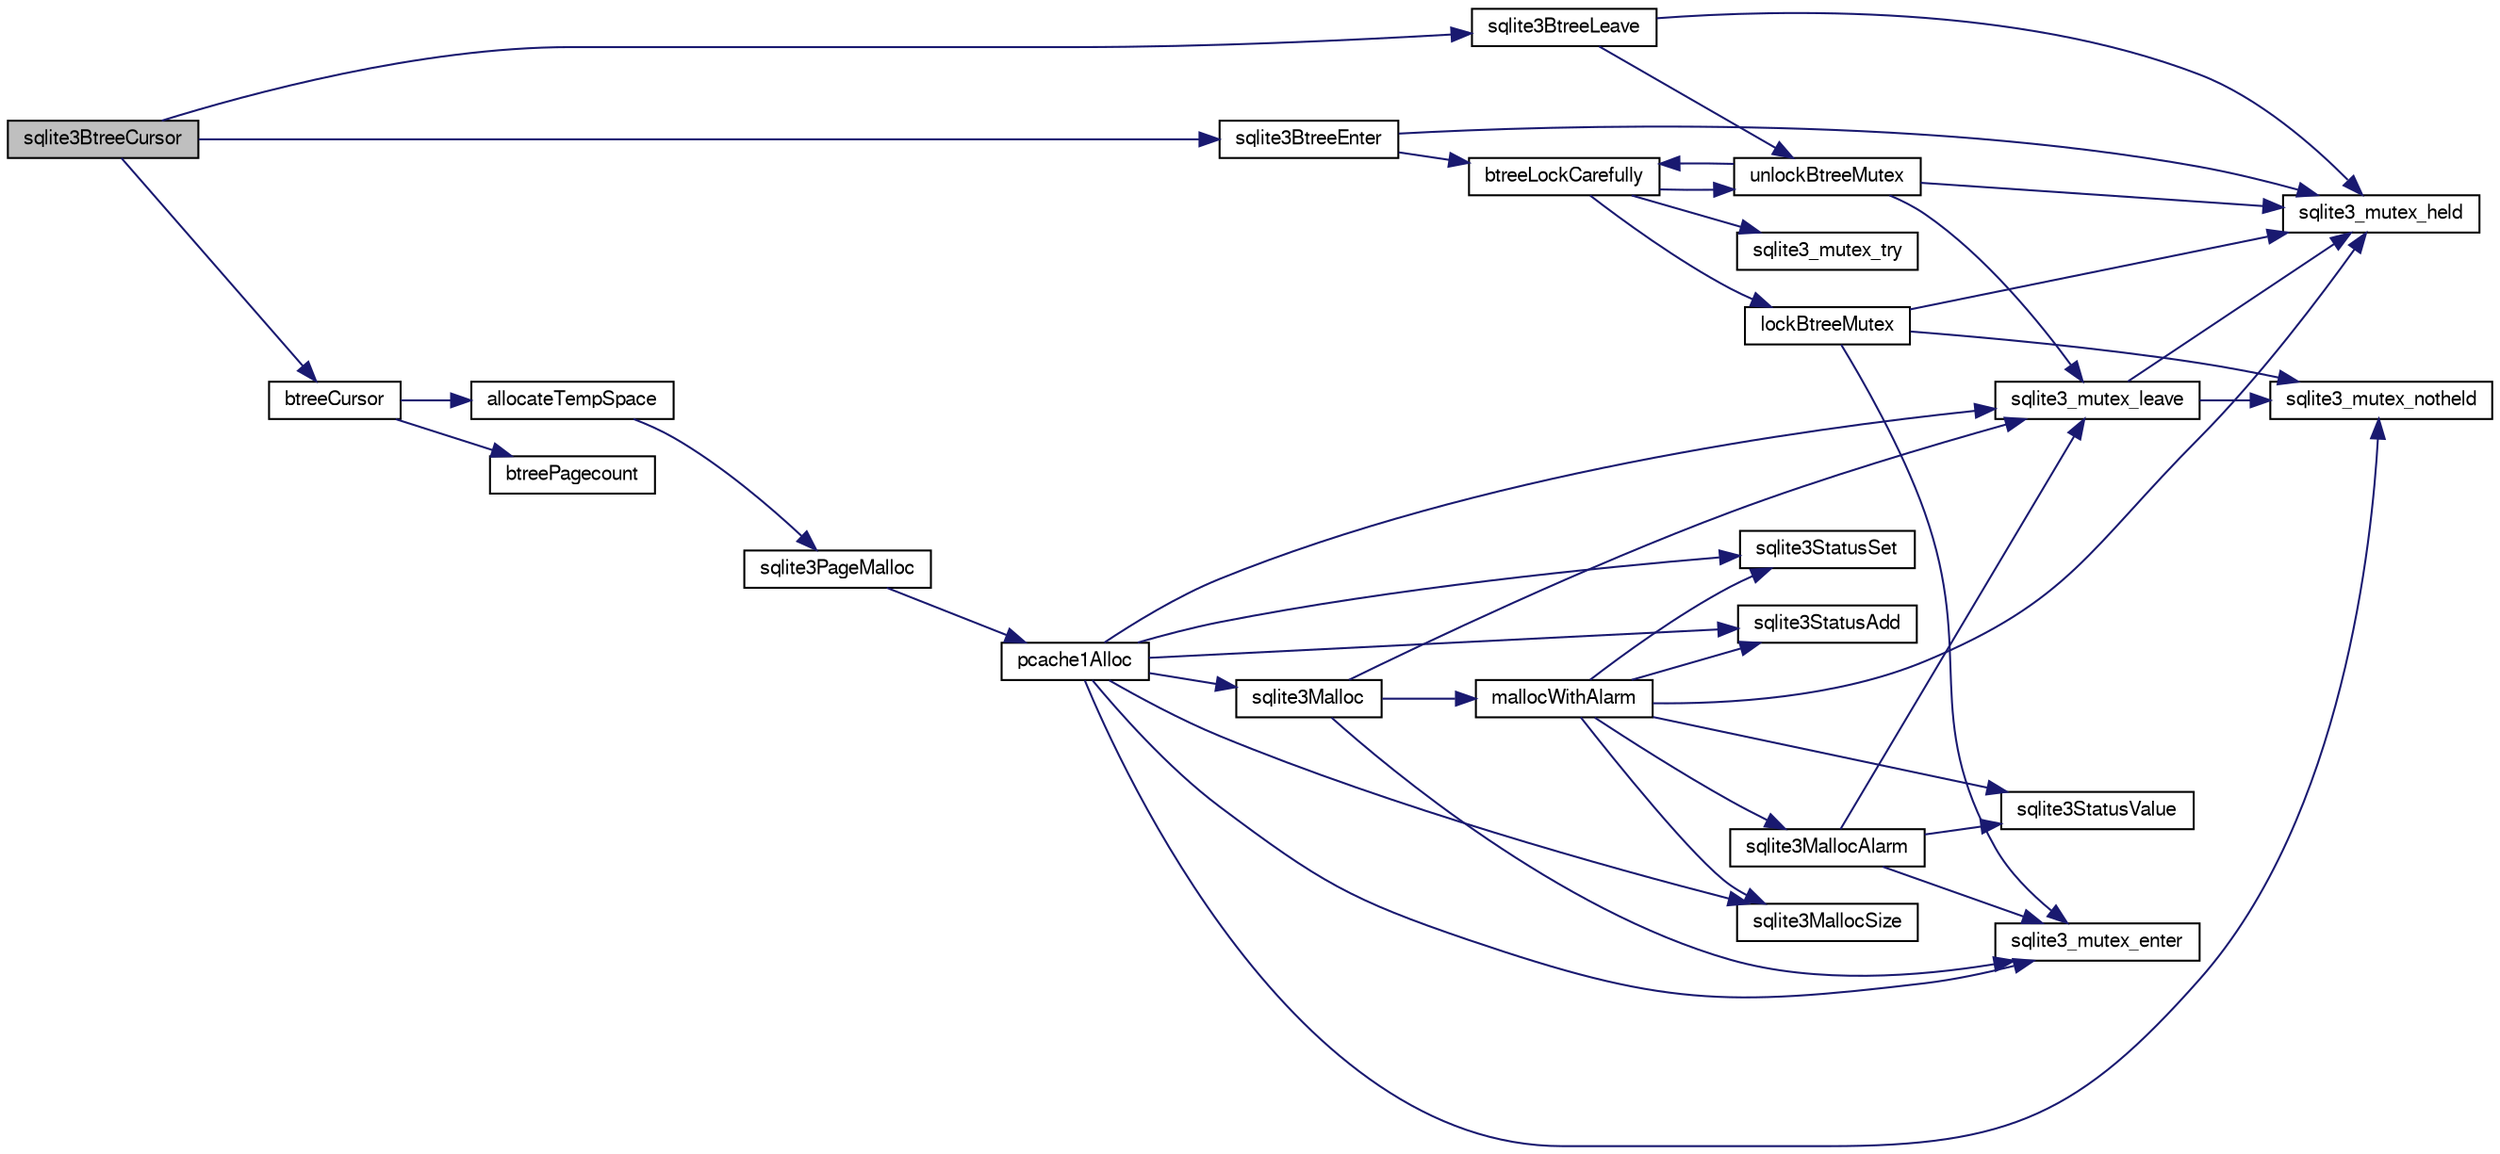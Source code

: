 digraph "sqlite3BtreeCursor"
{
  edge [fontname="FreeSans",fontsize="10",labelfontname="FreeSans",labelfontsize="10"];
  node [fontname="FreeSans",fontsize="10",shape=record];
  rankdir="LR";
  Node444636 [label="sqlite3BtreeCursor",height=0.2,width=0.4,color="black", fillcolor="grey75", style="filled", fontcolor="black"];
  Node444636 -> Node444637 [color="midnightblue",fontsize="10",style="solid",fontname="FreeSans"];
  Node444637 [label="sqlite3BtreeEnter",height=0.2,width=0.4,color="black", fillcolor="white", style="filled",URL="$sqlite3_8c.html#afa05d700ca373993fe6b0525b867feff"];
  Node444637 -> Node444638 [color="midnightblue",fontsize="10",style="solid",fontname="FreeSans"];
  Node444638 [label="sqlite3_mutex_held",height=0.2,width=0.4,color="black", fillcolor="white", style="filled",URL="$sqlite3_8c.html#acf77da68932b6bc163c5e68547ecc3e7"];
  Node444637 -> Node444639 [color="midnightblue",fontsize="10",style="solid",fontname="FreeSans"];
  Node444639 [label="btreeLockCarefully",height=0.2,width=0.4,color="black", fillcolor="white", style="filled",URL="$sqlite3_8c.html#a796746b1c1e4d6926960636bd74c79d7"];
  Node444639 -> Node444640 [color="midnightblue",fontsize="10",style="solid",fontname="FreeSans"];
  Node444640 [label="sqlite3_mutex_try",height=0.2,width=0.4,color="black", fillcolor="white", style="filled",URL="$sqlite3_8c.html#a196f84b09bdfda96ae5ae23189be1ec8"];
  Node444639 -> Node444641 [color="midnightblue",fontsize="10",style="solid",fontname="FreeSans"];
  Node444641 [label="unlockBtreeMutex",height=0.2,width=0.4,color="black", fillcolor="white", style="filled",URL="$sqlite3_8c.html#a29bc7d1c753dfa2af9fb296b7dc19a4a"];
  Node444641 -> Node444638 [color="midnightblue",fontsize="10",style="solid",fontname="FreeSans"];
  Node444641 -> Node444642 [color="midnightblue",fontsize="10",style="solid",fontname="FreeSans"];
  Node444642 [label="sqlite3_mutex_leave",height=0.2,width=0.4,color="black", fillcolor="white", style="filled",URL="$sqlite3_8c.html#a5838d235601dbd3c1fa993555c6bcc93"];
  Node444642 -> Node444638 [color="midnightblue",fontsize="10",style="solid",fontname="FreeSans"];
  Node444642 -> Node444643 [color="midnightblue",fontsize="10",style="solid",fontname="FreeSans"];
  Node444643 [label="sqlite3_mutex_notheld",height=0.2,width=0.4,color="black", fillcolor="white", style="filled",URL="$sqlite3_8c.html#a83967c837c1c000d3b5adcfaa688f5dc"];
  Node444641 -> Node444639 [color="midnightblue",fontsize="10",style="solid",fontname="FreeSans"];
  Node444639 -> Node444644 [color="midnightblue",fontsize="10",style="solid",fontname="FreeSans"];
  Node444644 [label="lockBtreeMutex",height=0.2,width=0.4,color="black", fillcolor="white", style="filled",URL="$sqlite3_8c.html#ab1714bc62ac8a451c7b17bc53053ca53"];
  Node444644 -> Node444643 [color="midnightblue",fontsize="10",style="solid",fontname="FreeSans"];
  Node444644 -> Node444638 [color="midnightblue",fontsize="10",style="solid",fontname="FreeSans"];
  Node444644 -> Node444645 [color="midnightblue",fontsize="10",style="solid",fontname="FreeSans"];
  Node444645 [label="sqlite3_mutex_enter",height=0.2,width=0.4,color="black", fillcolor="white", style="filled",URL="$sqlite3_8c.html#a1c12cde690bd89f104de5cbad12a6bf5"];
  Node444636 -> Node444646 [color="midnightblue",fontsize="10",style="solid",fontname="FreeSans"];
  Node444646 [label="btreeCursor",height=0.2,width=0.4,color="black", fillcolor="white", style="filled",URL="$sqlite3_8c.html#a9830bfee9b343086d4443618b13ad4fd"];
  Node444646 -> Node444647 [color="midnightblue",fontsize="10",style="solid",fontname="FreeSans"];
  Node444647 [label="allocateTempSpace",height=0.2,width=0.4,color="black", fillcolor="white", style="filled",URL="$sqlite3_8c.html#a392335de1138023e2acc7d684caa9e66"];
  Node444647 -> Node444648 [color="midnightblue",fontsize="10",style="solid",fontname="FreeSans"];
  Node444648 [label="sqlite3PageMalloc",height=0.2,width=0.4,color="black", fillcolor="white", style="filled",URL="$sqlite3_8c.html#af05f296695d164316d4666a76d07f1f0"];
  Node444648 -> Node444649 [color="midnightblue",fontsize="10",style="solid",fontname="FreeSans"];
  Node444649 [label="pcache1Alloc",height=0.2,width=0.4,color="black", fillcolor="white", style="filled",URL="$sqlite3_8c.html#ad80f2390e3fdf5c2feab3ea212d4e9a8"];
  Node444649 -> Node444643 [color="midnightblue",fontsize="10",style="solid",fontname="FreeSans"];
  Node444649 -> Node444650 [color="midnightblue",fontsize="10",style="solid",fontname="FreeSans"];
  Node444650 [label="sqlite3StatusSet",height=0.2,width=0.4,color="black", fillcolor="white", style="filled",URL="$sqlite3_8c.html#afec7586c01fcb5ea17dc9d7725a589d9"];
  Node444649 -> Node444645 [color="midnightblue",fontsize="10",style="solid",fontname="FreeSans"];
  Node444649 -> Node444651 [color="midnightblue",fontsize="10",style="solid",fontname="FreeSans"];
  Node444651 [label="sqlite3StatusAdd",height=0.2,width=0.4,color="black", fillcolor="white", style="filled",URL="$sqlite3_8c.html#afa029f93586aeab4cc85360905dae9cd"];
  Node444649 -> Node444642 [color="midnightblue",fontsize="10",style="solid",fontname="FreeSans"];
  Node444649 -> Node444652 [color="midnightblue",fontsize="10",style="solid",fontname="FreeSans"];
  Node444652 [label="sqlite3Malloc",height=0.2,width=0.4,color="black", fillcolor="white", style="filled",URL="$sqlite3_8c.html#a361a2eaa846b1885f123abe46f5d8b2b"];
  Node444652 -> Node444645 [color="midnightblue",fontsize="10",style="solid",fontname="FreeSans"];
  Node444652 -> Node444653 [color="midnightblue",fontsize="10",style="solid",fontname="FreeSans"];
  Node444653 [label="mallocWithAlarm",height=0.2,width=0.4,color="black", fillcolor="white", style="filled",URL="$sqlite3_8c.html#ab070d5cf8e48ec8a6a43cf025d48598b"];
  Node444653 -> Node444638 [color="midnightblue",fontsize="10",style="solid",fontname="FreeSans"];
  Node444653 -> Node444650 [color="midnightblue",fontsize="10",style="solid",fontname="FreeSans"];
  Node444653 -> Node444654 [color="midnightblue",fontsize="10",style="solid",fontname="FreeSans"];
  Node444654 [label="sqlite3StatusValue",height=0.2,width=0.4,color="black", fillcolor="white", style="filled",URL="$sqlite3_8c.html#a30b8ac296c6e200c1fa57708d52c6ef6"];
  Node444653 -> Node444655 [color="midnightblue",fontsize="10",style="solid",fontname="FreeSans"];
  Node444655 [label="sqlite3MallocAlarm",height=0.2,width=0.4,color="black", fillcolor="white", style="filled",URL="$sqlite3_8c.html#ada66988e8471d1198f3219c062377508"];
  Node444655 -> Node444654 [color="midnightblue",fontsize="10",style="solid",fontname="FreeSans"];
  Node444655 -> Node444642 [color="midnightblue",fontsize="10",style="solid",fontname="FreeSans"];
  Node444655 -> Node444645 [color="midnightblue",fontsize="10",style="solid",fontname="FreeSans"];
  Node444653 -> Node444656 [color="midnightblue",fontsize="10",style="solid",fontname="FreeSans"];
  Node444656 [label="sqlite3MallocSize",height=0.2,width=0.4,color="black", fillcolor="white", style="filled",URL="$sqlite3_8c.html#acf5d2a5f35270bafb050bd2def576955"];
  Node444653 -> Node444651 [color="midnightblue",fontsize="10",style="solid",fontname="FreeSans"];
  Node444652 -> Node444642 [color="midnightblue",fontsize="10",style="solid",fontname="FreeSans"];
  Node444649 -> Node444656 [color="midnightblue",fontsize="10",style="solid",fontname="FreeSans"];
  Node444646 -> Node444657 [color="midnightblue",fontsize="10",style="solid",fontname="FreeSans"];
  Node444657 [label="btreePagecount",height=0.2,width=0.4,color="black", fillcolor="white", style="filled",URL="$sqlite3_8c.html#a9cc4ac11752c088db89d551ec1495a15"];
  Node444636 -> Node444658 [color="midnightblue",fontsize="10",style="solid",fontname="FreeSans"];
  Node444658 [label="sqlite3BtreeLeave",height=0.2,width=0.4,color="black", fillcolor="white", style="filled",URL="$sqlite3_8c.html#a460e4f89d1aeef4b4d334cfe8165da89"];
  Node444658 -> Node444641 [color="midnightblue",fontsize="10",style="solid",fontname="FreeSans"];
  Node444658 -> Node444638 [color="midnightblue",fontsize="10",style="solid",fontname="FreeSans"];
}

